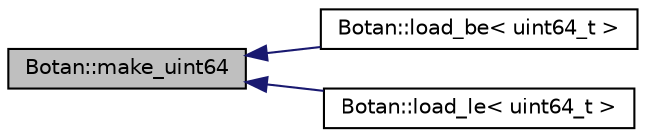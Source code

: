 digraph "Botan::make_uint64"
{
  edge [fontname="Helvetica",fontsize="10",labelfontname="Helvetica",labelfontsize="10"];
  node [fontname="Helvetica",fontsize="10",shape=record];
  rankdir="LR";
  Node228 [label="Botan::make_uint64",height=0.2,width=0.4,color="black", fillcolor="grey75", style="filled", fontcolor="black"];
  Node228 -> Node229 [dir="back",color="midnightblue",fontsize="10",style="solid",fontname="Helvetica"];
  Node229 [label="Botan::load_be\< uint64_t \>",height=0.2,width=0.4,color="black", fillcolor="white", style="filled",URL="$namespace_botan.html#a96d5556307d65f0974740f8c3fc33639"];
  Node228 -> Node230 [dir="back",color="midnightblue",fontsize="10",style="solid",fontname="Helvetica"];
  Node230 [label="Botan::load_le\< uint64_t \>",height=0.2,width=0.4,color="black", fillcolor="white", style="filled",URL="$namespace_botan.html#af8e343d945901fa17325279d27a14e39"];
}
